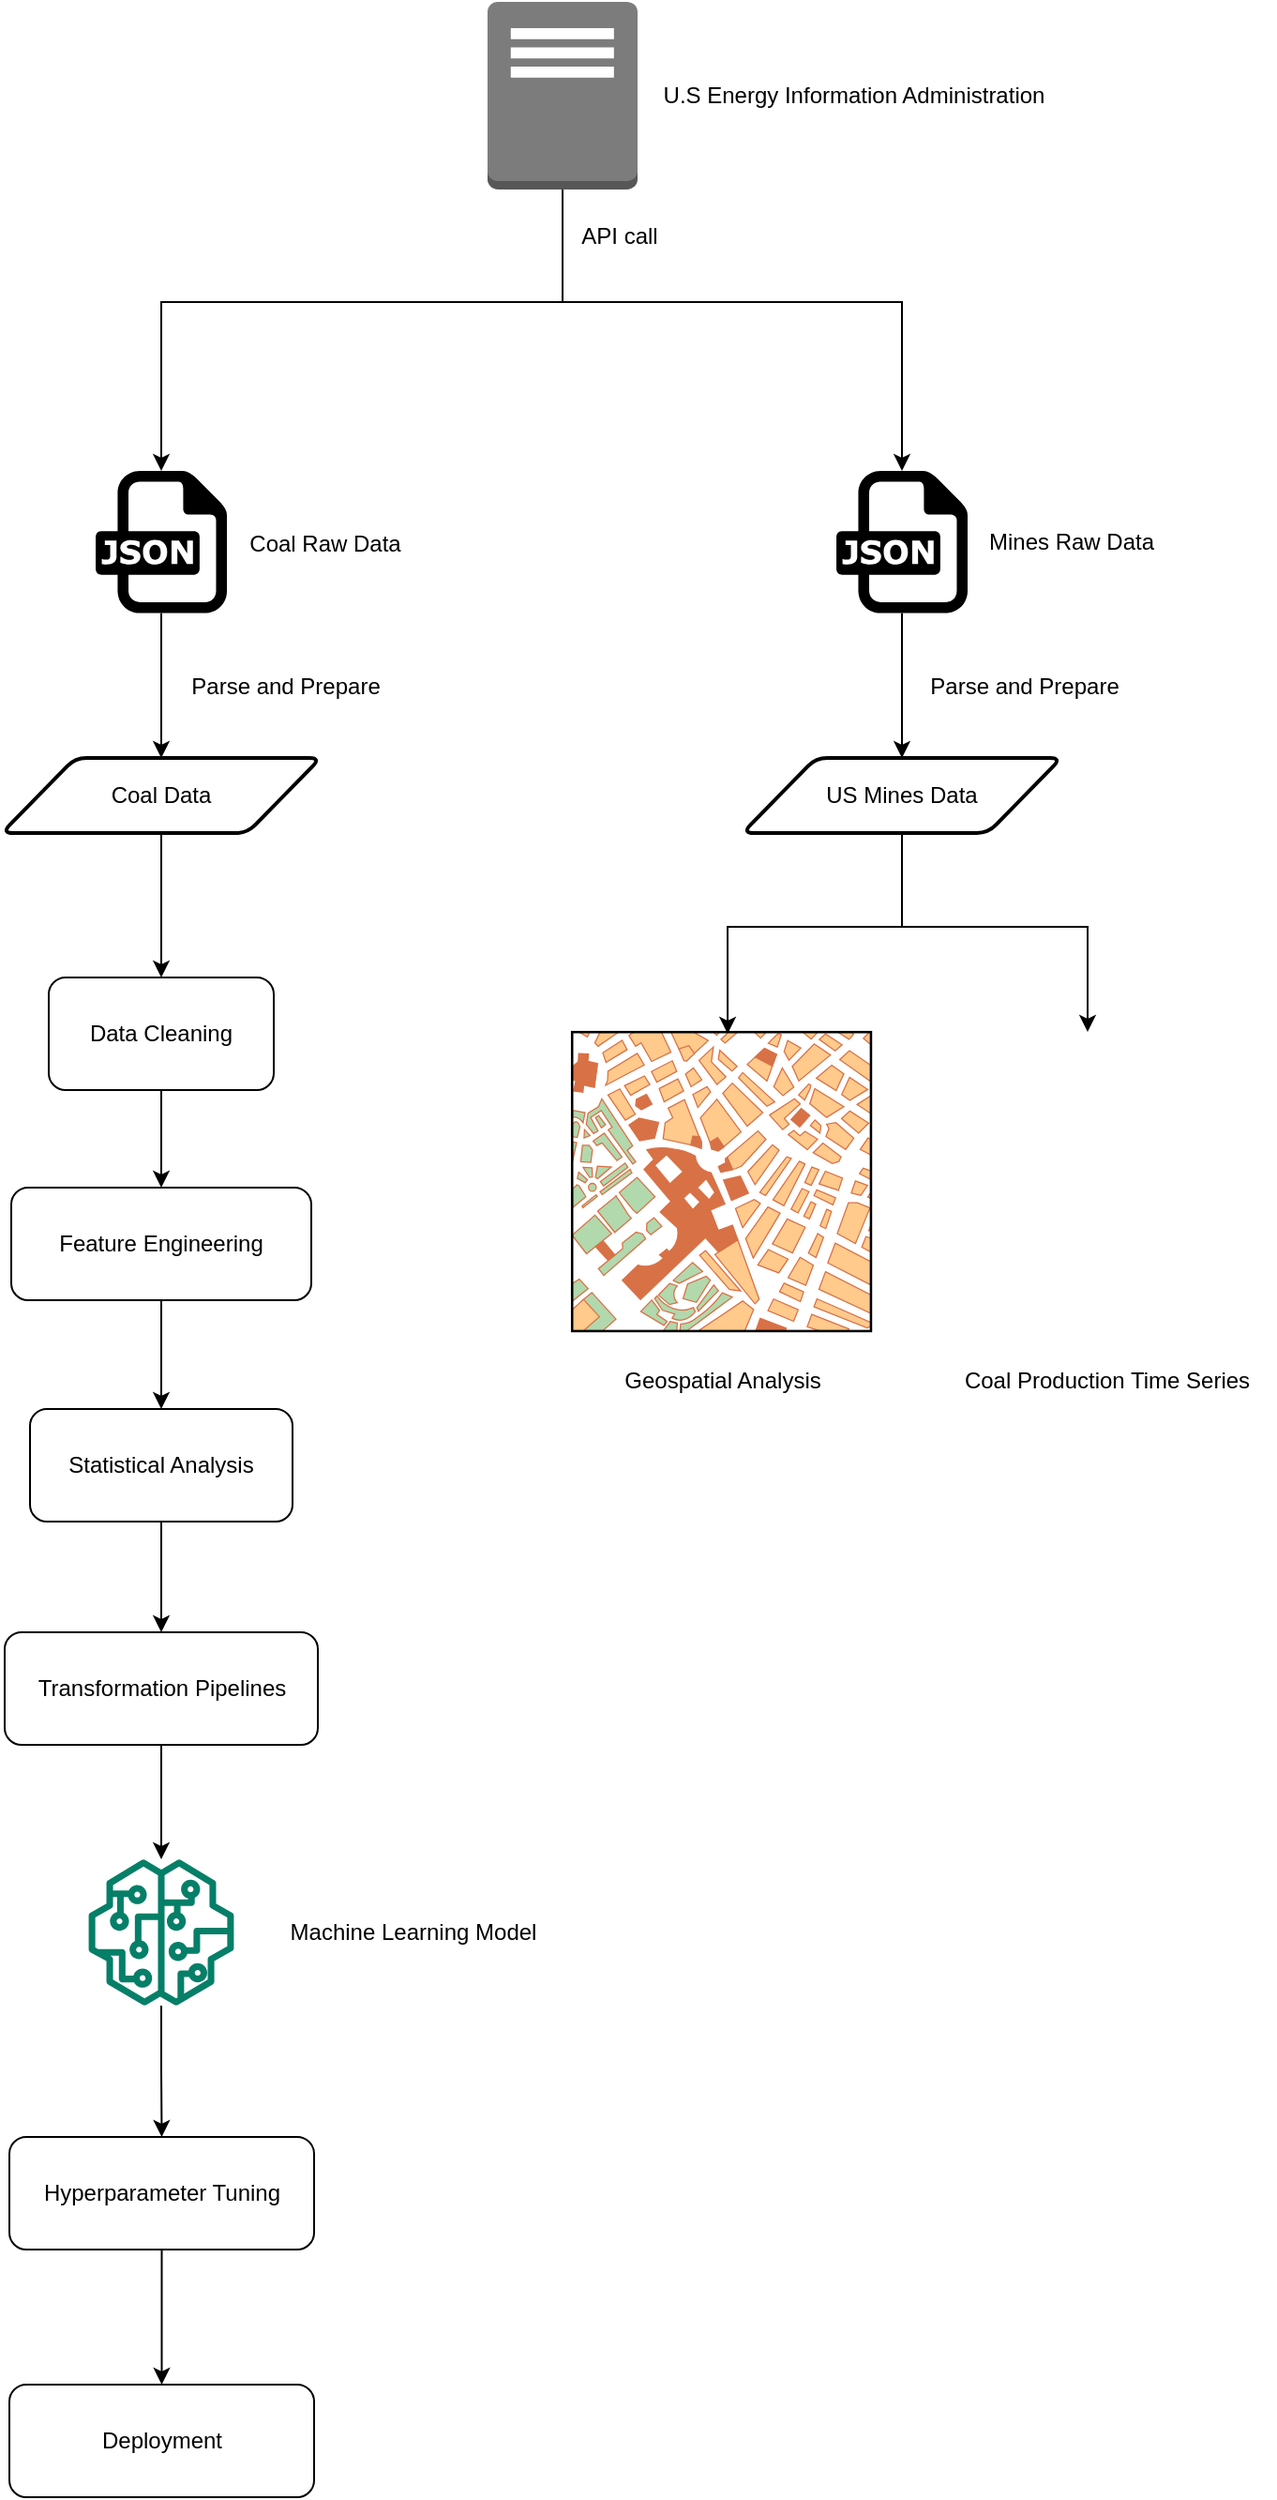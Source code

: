 <mxfile version="20.8.10" type="device"><diagram id="C5RBs43oDa-KdzZeNtuy" name="Page-1"><mxGraphModel dx="880" dy="509" grid="1" gridSize="10" guides="1" tooltips="1" connect="1" arrows="1" fold="1" page="1" pageScale="1" pageWidth="827" pageHeight="1500" math="0" shadow="0"><root><mxCell id="WIyWlLk6GJQsqaUBKTNV-0"/><mxCell id="WIyWlLk6GJQsqaUBKTNV-1" parent="WIyWlLk6GJQsqaUBKTNV-0"/><mxCell id="fmN2T-2697OVRqCsiDsL-62" style="edgeStyle=orthogonalEdgeStyle;rounded=0;orthogonalLoop=1;jettySize=auto;html=1;" edge="1" parent="WIyWlLk6GJQsqaUBKTNV-1" source="fmN2T-2697OVRqCsiDsL-1" target="fmN2T-2697OVRqCsiDsL-8"><mxGeometry relative="1" as="geometry"><Array as="points"><mxPoint x="400" y="200"/><mxPoint x="186" y="200"/></Array></mxGeometry></mxCell><mxCell id="fmN2T-2697OVRqCsiDsL-63" style="edgeStyle=orthogonalEdgeStyle;rounded=0;orthogonalLoop=1;jettySize=auto;html=1;" edge="1" parent="WIyWlLk6GJQsqaUBKTNV-1" source="fmN2T-2697OVRqCsiDsL-1" target="fmN2T-2697OVRqCsiDsL-14"><mxGeometry relative="1" as="geometry"><Array as="points"><mxPoint x="400" y="200"/><mxPoint x="581" y="200"/></Array></mxGeometry></mxCell><mxCell id="fmN2T-2697OVRqCsiDsL-1" value="" style="outlineConnect=0;dashed=0;verticalLabelPosition=bottom;verticalAlign=top;align=center;html=1;shape=mxgraph.aws3.traditional_server;fillColor=#7D7C7C;gradientColor=none;" vertex="1" parent="WIyWlLk6GJQsqaUBKTNV-1"><mxGeometry x="360" y="40" width="80" height="100" as="geometry"/></mxCell><mxCell id="fmN2T-2697OVRqCsiDsL-2" value="&lt;div&gt;U.S Energy Information Administration&lt;/div&gt;" style="text;html=1;align=center;verticalAlign=middle;resizable=0;points=[];autosize=1;strokeColor=none;fillColor=none;" vertex="1" parent="WIyWlLk6GJQsqaUBKTNV-1"><mxGeometry x="440" y="75" width="230" height="30" as="geometry"/></mxCell><mxCell id="fmN2T-2697OVRqCsiDsL-20" style="edgeStyle=orthogonalEdgeStyle;rounded=0;orthogonalLoop=1;jettySize=auto;html=1;" edge="1" parent="WIyWlLk6GJQsqaUBKTNV-1" source="fmN2T-2697OVRqCsiDsL-8" target="fmN2T-2697OVRqCsiDsL-10"><mxGeometry relative="1" as="geometry"/></mxCell><mxCell id="fmN2T-2697OVRqCsiDsL-8" value="" style="dashed=0;outlineConnect=0;html=1;align=center;labelPosition=center;verticalLabelPosition=bottom;verticalAlign=top;shape=mxgraph.weblogos.json" vertex="1" parent="WIyWlLk6GJQsqaUBKTNV-1"><mxGeometry x="151" y="290" width="70" height="75.8" as="geometry"/></mxCell><mxCell id="fmN2T-2697OVRqCsiDsL-39" style="edgeStyle=orthogonalEdgeStyle;rounded=0;orthogonalLoop=1;jettySize=auto;html=1;" edge="1" parent="WIyWlLk6GJQsqaUBKTNV-1" source="fmN2T-2697OVRqCsiDsL-10" target="fmN2T-2697OVRqCsiDsL-38"><mxGeometry relative="1" as="geometry"/></mxCell><mxCell id="fmN2T-2697OVRqCsiDsL-10" value="Coal Data" style="shape=parallelogram;html=1;strokeWidth=2;perimeter=parallelogramPerimeter;whiteSpace=wrap;rounded=1;arcSize=12;size=0.23;" vertex="1" parent="WIyWlLk6GJQsqaUBKTNV-1"><mxGeometry x="101" y="443" width="170" height="40" as="geometry"/></mxCell><mxCell id="fmN2T-2697OVRqCsiDsL-12" value="Parse and Prepare" style="text;html=1;align=center;verticalAlign=middle;resizable=0;points=[];autosize=1;strokeColor=none;fillColor=none;" vertex="1" parent="WIyWlLk6GJQsqaUBKTNV-1"><mxGeometry x="187" y="390" width="130" height="30" as="geometry"/></mxCell><mxCell id="fmN2T-2697OVRqCsiDsL-24" style="edgeStyle=orthogonalEdgeStyle;rounded=0;orthogonalLoop=1;jettySize=auto;html=1;entryX=0.5;entryY=0;entryDx=0;entryDy=0;" edge="1" parent="WIyWlLk6GJQsqaUBKTNV-1" source="fmN2T-2697OVRqCsiDsL-14" target="fmN2T-2697OVRqCsiDsL-23"><mxGeometry relative="1" as="geometry"/></mxCell><mxCell id="fmN2T-2697OVRqCsiDsL-14" value="" style="dashed=0;outlineConnect=0;html=1;align=center;labelPosition=center;verticalLabelPosition=bottom;verticalAlign=top;shape=mxgraph.weblogos.json" vertex="1" parent="WIyWlLk6GJQsqaUBKTNV-1"><mxGeometry x="546" y="290" width="70" height="75.8" as="geometry"/></mxCell><mxCell id="fmN2T-2697OVRqCsiDsL-19" value="API call" style="text;html=1;align=center;verticalAlign=middle;resizable=0;points=[];autosize=1;strokeColor=none;fillColor=none;" vertex="1" parent="WIyWlLk6GJQsqaUBKTNV-1"><mxGeometry x="400" y="150" width="60" height="30" as="geometry"/></mxCell><mxCell id="fmN2T-2697OVRqCsiDsL-21" value="Coal Raw Data" style="text;html=1;align=center;verticalAlign=middle;resizable=0;points=[];autosize=1;strokeColor=none;fillColor=none;" vertex="1" parent="WIyWlLk6GJQsqaUBKTNV-1"><mxGeometry x="218" y="313.9" width="110" height="30" as="geometry"/></mxCell><mxCell id="fmN2T-2697OVRqCsiDsL-22" value="&lt;div&gt;Mines Raw Data&lt;/div&gt;" style="text;html=1;align=center;verticalAlign=middle;resizable=0;points=[];autosize=1;strokeColor=none;fillColor=none;" vertex="1" parent="WIyWlLk6GJQsqaUBKTNV-1"><mxGeometry x="616" y="312.9" width="110" height="30" as="geometry"/></mxCell><mxCell id="fmN2T-2697OVRqCsiDsL-30" style="edgeStyle=orthogonalEdgeStyle;rounded=0;orthogonalLoop=1;jettySize=auto;html=1;entryX=0.519;entryY=0.006;entryDx=0;entryDy=0;entryPerimeter=0;" edge="1" parent="WIyWlLk6GJQsqaUBKTNV-1" source="fmN2T-2697OVRqCsiDsL-23" target="fmN2T-2697OVRqCsiDsL-29"><mxGeometry relative="1" as="geometry"><Array as="points"><mxPoint x="581" y="533"/><mxPoint x="488" y="533"/></Array></mxGeometry></mxCell><mxCell id="fmN2T-2697OVRqCsiDsL-60" style="edgeStyle=orthogonalEdgeStyle;rounded=0;orthogonalLoop=1;jettySize=auto;html=1;entryX=0.5;entryY=0;entryDx=0;entryDy=0;" edge="1" parent="WIyWlLk6GJQsqaUBKTNV-1" source="fmN2T-2697OVRqCsiDsL-23" target="fmN2T-2697OVRqCsiDsL-58"><mxGeometry relative="1" as="geometry"><Array as="points"><mxPoint x="581" y="533"/><mxPoint x="680" y="533"/></Array></mxGeometry></mxCell><mxCell id="fmN2T-2697OVRqCsiDsL-23" value="US Mines Data" style="shape=parallelogram;html=1;strokeWidth=2;perimeter=parallelogramPerimeter;whiteSpace=wrap;rounded=1;arcSize=12;size=0.23;" vertex="1" parent="WIyWlLk6GJQsqaUBKTNV-1"><mxGeometry x="496" y="443" width="170" height="40" as="geometry"/></mxCell><mxCell id="fmN2T-2697OVRqCsiDsL-25" value="Parse and Prepare" style="text;html=1;align=center;verticalAlign=middle;resizable=0;points=[];autosize=1;strokeColor=none;fillColor=none;" vertex="1" parent="WIyWlLk6GJQsqaUBKTNV-1"><mxGeometry x="581" y="390" width="130" height="30" as="geometry"/></mxCell><mxCell id="fmN2T-2697OVRqCsiDsL-29" value="" style="verticalLabelPosition=bottom;shadow=0;dashed=0;align=center;html=1;verticalAlign=top;strokeWidth=1;shape=mxgraph.mockup.misc.map;" vertex="1" parent="WIyWlLk6GJQsqaUBKTNV-1"><mxGeometry x="405" y="589" width="160" height="160" as="geometry"/></mxCell><mxCell id="fmN2T-2697OVRqCsiDsL-35" value="" style="shape=image;html=1;verticalAlign=top;verticalLabelPosition=bottom;labelBackgroundColor=#ffffff;imageAspect=0;aspect=fixed;image=https://cdn4.iconfinder.com/data/icons/essential-app-1/16/pin-locate-map-location-drop-128.png" vertex="1" parent="WIyWlLk6GJQsqaUBKTNV-1"><mxGeometry x="516" y="622" width="30" height="30" as="geometry"/></mxCell><mxCell id="fmN2T-2697OVRqCsiDsL-37" value="Geospatial Analysis" style="text;html=1;align=center;verticalAlign=middle;resizable=0;points=[];autosize=1;strokeColor=none;fillColor=none;" vertex="1" parent="WIyWlLk6GJQsqaUBKTNV-1"><mxGeometry x="420" y="760" width="130" height="30" as="geometry"/></mxCell><mxCell id="fmN2T-2697OVRqCsiDsL-43" style="edgeStyle=orthogonalEdgeStyle;rounded=0;orthogonalLoop=1;jettySize=auto;html=1;entryX=0.5;entryY=0;entryDx=0;entryDy=0;" edge="1" parent="WIyWlLk6GJQsqaUBKTNV-1" source="fmN2T-2697OVRqCsiDsL-38" target="fmN2T-2697OVRqCsiDsL-40"><mxGeometry relative="1" as="geometry"/></mxCell><mxCell id="fmN2T-2697OVRqCsiDsL-38" value="Data Cleaning" style="rounded=1;whiteSpace=wrap;html=1;" vertex="1" parent="WIyWlLk6GJQsqaUBKTNV-1"><mxGeometry x="126" y="560" width="120" height="60" as="geometry"/></mxCell><mxCell id="fmN2T-2697OVRqCsiDsL-44" style="edgeStyle=orthogonalEdgeStyle;rounded=0;orthogonalLoop=1;jettySize=auto;html=1;entryX=0.5;entryY=0;entryDx=0;entryDy=0;" edge="1" parent="WIyWlLk6GJQsqaUBKTNV-1" source="fmN2T-2697OVRqCsiDsL-40" target="fmN2T-2697OVRqCsiDsL-41"><mxGeometry relative="1" as="geometry"/></mxCell><mxCell id="fmN2T-2697OVRqCsiDsL-40" value="Feature Engineering" style="rounded=1;whiteSpace=wrap;html=1;" vertex="1" parent="WIyWlLk6GJQsqaUBKTNV-1"><mxGeometry x="106" y="672" width="160" height="60" as="geometry"/></mxCell><mxCell id="fmN2T-2697OVRqCsiDsL-45" style="edgeStyle=orthogonalEdgeStyle;rounded=0;orthogonalLoop=1;jettySize=auto;html=1;" edge="1" parent="WIyWlLk6GJQsqaUBKTNV-1" source="fmN2T-2697OVRqCsiDsL-41" target="fmN2T-2697OVRqCsiDsL-42"><mxGeometry relative="1" as="geometry"/></mxCell><mxCell id="fmN2T-2697OVRqCsiDsL-41" value="Statistical Analysis" style="rounded=1;whiteSpace=wrap;html=1;" vertex="1" parent="WIyWlLk6GJQsqaUBKTNV-1"><mxGeometry x="116" y="790" width="140" height="60" as="geometry"/></mxCell><mxCell id="fmN2T-2697OVRqCsiDsL-48" style="edgeStyle=orthogonalEdgeStyle;rounded=0;orthogonalLoop=1;jettySize=auto;html=1;" edge="1" parent="WIyWlLk6GJQsqaUBKTNV-1" source="fmN2T-2697OVRqCsiDsL-42" target="fmN2T-2697OVRqCsiDsL-47"><mxGeometry relative="1" as="geometry"/></mxCell><mxCell id="fmN2T-2697OVRqCsiDsL-42" value="Transformation Pipelines" style="rounded=1;whiteSpace=wrap;html=1;" vertex="1" parent="WIyWlLk6GJQsqaUBKTNV-1"><mxGeometry x="102.5" y="909" width="167" height="60" as="geometry"/></mxCell><mxCell id="fmN2T-2697OVRqCsiDsL-51" style="edgeStyle=orthogonalEdgeStyle;rounded=0;orthogonalLoop=1;jettySize=auto;html=1;entryX=0.5;entryY=0;entryDx=0;entryDy=0;" edge="1" parent="WIyWlLk6GJQsqaUBKTNV-1" source="fmN2T-2697OVRqCsiDsL-47" target="fmN2T-2697OVRqCsiDsL-50"><mxGeometry relative="1" as="geometry"/></mxCell><mxCell id="fmN2T-2697OVRqCsiDsL-47" value="" style="sketch=0;outlineConnect=0;fontColor=#232F3E;gradientColor=none;fillColor=#067F68;strokeColor=none;dashed=0;verticalLabelPosition=bottom;verticalAlign=top;align=center;html=1;fontSize=12;fontStyle=0;aspect=fixed;pointerEvents=1;shape=mxgraph.aws4.sagemaker_model;" vertex="1" parent="WIyWlLk6GJQsqaUBKTNV-1"><mxGeometry x="147" y="1030" width="78" height="78" as="geometry"/></mxCell><mxCell id="fmN2T-2697OVRqCsiDsL-49" value="Machine Learning Model" style="text;html=1;align=center;verticalAlign=middle;resizable=0;points=[];autosize=1;strokeColor=none;fillColor=none;" vertex="1" parent="WIyWlLk6GJQsqaUBKTNV-1"><mxGeometry x="240" y="1054" width="160" height="30" as="geometry"/></mxCell><mxCell id="fmN2T-2697OVRqCsiDsL-53" style="edgeStyle=orthogonalEdgeStyle;rounded=0;orthogonalLoop=1;jettySize=auto;html=1;" edge="1" parent="WIyWlLk6GJQsqaUBKTNV-1" source="fmN2T-2697OVRqCsiDsL-50" target="fmN2T-2697OVRqCsiDsL-52"><mxGeometry relative="1" as="geometry"/></mxCell><mxCell id="fmN2T-2697OVRqCsiDsL-50" value="Hyperparameter Tuning" style="rounded=1;whiteSpace=wrap;html=1;" vertex="1" parent="WIyWlLk6GJQsqaUBKTNV-1"><mxGeometry x="105" y="1178" width="162.5" height="60" as="geometry"/></mxCell><mxCell id="fmN2T-2697OVRqCsiDsL-52" value="&lt;div&gt;Deployment&lt;/div&gt;" style="rounded=1;whiteSpace=wrap;html=1;" vertex="1" parent="WIyWlLk6GJQsqaUBKTNV-1"><mxGeometry x="105" y="1310" width="162.5" height="60" as="geometry"/></mxCell><mxCell id="fmN2T-2697OVRqCsiDsL-58" value="" style="shape=image;html=1;verticalAlign=top;verticalLabelPosition=bottom;labelBackgroundColor=#ffffff;imageAspect=0;aspect=fixed;image=https://cdn0.iconfinder.com/data/icons/thin-line-icons-for-seo-and-development-1/64/Programming_Development_analysis-128.png" vertex="1" parent="WIyWlLk6GJQsqaUBKTNV-1"><mxGeometry x="616" y="589" width="128" height="128" as="geometry"/></mxCell><mxCell id="fmN2T-2697OVRqCsiDsL-61" value="Coal Production Time Series" style="text;html=1;align=center;verticalAlign=middle;resizable=0;points=[];autosize=1;strokeColor=none;fillColor=none;" vertex="1" parent="WIyWlLk6GJQsqaUBKTNV-1"><mxGeometry x="600" y="760" width="180" height="30" as="geometry"/></mxCell></root></mxGraphModel></diagram></mxfile>